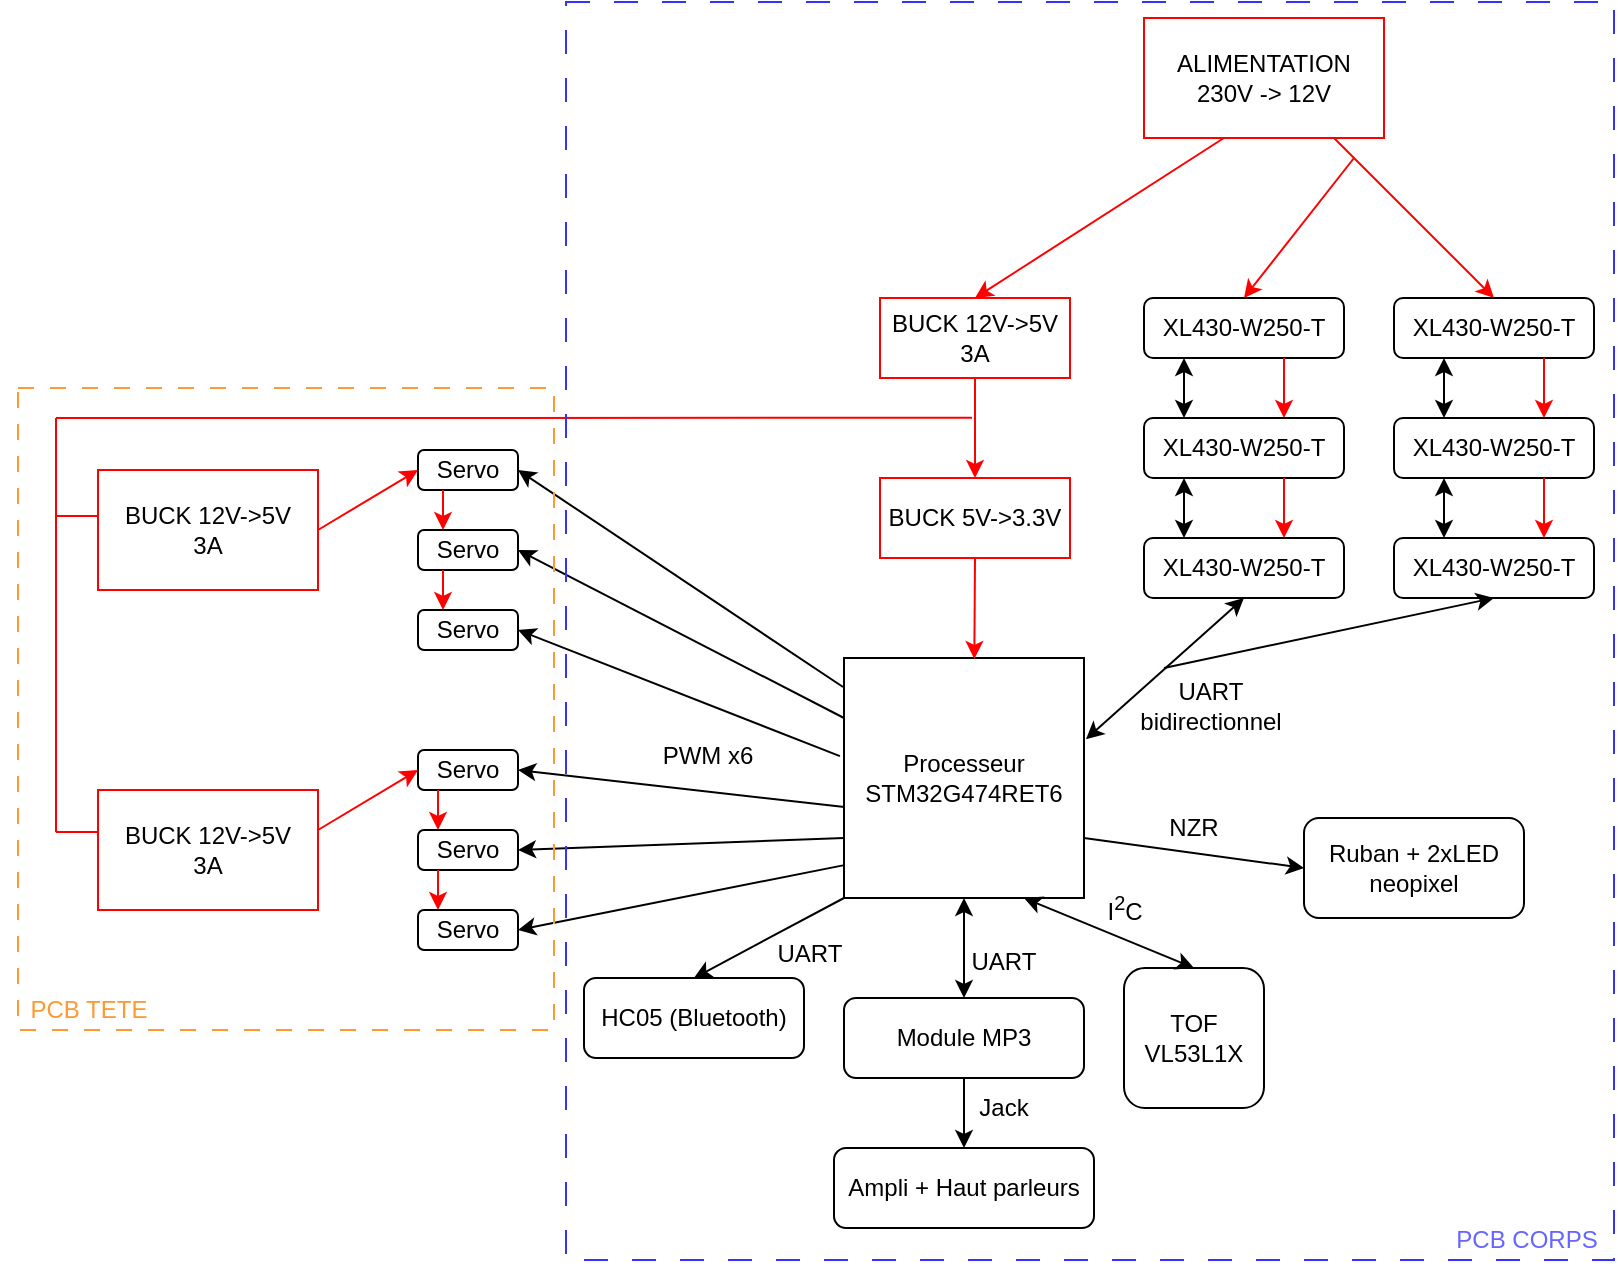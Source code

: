 <mxfile version="24.7.17">
  <diagram name="Page-1" id="Il3hR-bFF0VZGjzeg4-n">
    <mxGraphModel dx="974" dy="654" grid="1" gridSize="1" guides="1" tooltips="1" connect="1" arrows="1" fold="1" page="1" pageScale="1" pageWidth="1100" pageHeight="1700" math="0" shadow="0">
      <root>
        <mxCell id="0" />
        <mxCell id="1" parent="0" />
        <mxCell id="X2XiIL5ZbUA2EVZVHNgU-1" value="&lt;div&gt;ALIMENTATION&lt;/div&gt;&lt;div&gt;230V -&amp;gt; 12V&lt;br&gt;&lt;/div&gt;" style="rounded=0;whiteSpace=wrap;html=1;strokeColor=#FF0000;" vertex="1" parent="1">
          <mxGeometry x="790" y="20" width="120" height="60" as="geometry" />
        </mxCell>
        <mxCell id="X2XiIL5ZbUA2EVZVHNgU-2" value="&lt;div&gt;BUCK 12V-&amp;gt;5V&lt;/div&gt;3A" style="rounded=0;whiteSpace=wrap;html=1;strokeColor=#FF0000;" vertex="1" parent="1">
          <mxGeometry x="658" y="160" width="95" height="40" as="geometry" />
        </mxCell>
        <mxCell id="X2XiIL5ZbUA2EVZVHNgU-3" value="&lt;div&gt;&lt;font color=&quot;#000000&quot;&gt;BUCK 12V-&amp;gt;5V&lt;/font&gt;&lt;/div&gt;&lt;div&gt;&lt;font color=&quot;#000000&quot;&gt;3A&lt;br&gt;&lt;/font&gt;&lt;/div&gt;" style="rounded=0;whiteSpace=wrap;html=1;fontColor=#FF0000;strokeColor=#FF0000;" vertex="1" parent="1">
          <mxGeometry x="267" y="406" width="110" height="60" as="geometry" />
        </mxCell>
        <mxCell id="X2XiIL5ZbUA2EVZVHNgU-4" value="&lt;div&gt;&lt;font color=&quot;#000000&quot;&gt;BUCK 12V-&amp;gt;5V&lt;/font&gt;&lt;/div&gt;&lt;div&gt;&lt;font color=&quot;#000000&quot;&gt;3A&lt;br&gt;&lt;/font&gt;&lt;/div&gt;" style="rounded=0;whiteSpace=wrap;html=1;fontColor=#FF0000;strokeColor=#FF0000;" vertex="1" parent="1">
          <mxGeometry x="267" y="246" width="110" height="60" as="geometry" />
        </mxCell>
        <mxCell id="X2XiIL5ZbUA2EVZVHNgU-5" value="&lt;div&gt;Processeur&lt;/div&gt;&lt;div&gt;STM32G474RET6&lt;br&gt;&lt;/div&gt;" style="whiteSpace=wrap;html=1;aspect=fixed;" vertex="1" parent="1">
          <mxGeometry x="640" y="340" width="120" height="120" as="geometry" />
        </mxCell>
        <mxCell id="X2XiIL5ZbUA2EVZVHNgU-11" value="Servo" style="rounded=1;whiteSpace=wrap;html=1;" vertex="1" parent="1">
          <mxGeometry x="427" y="466" width="50" height="20" as="geometry" />
        </mxCell>
        <mxCell id="X2XiIL5ZbUA2EVZVHNgU-12" value="Servo" style="rounded=1;whiteSpace=wrap;html=1;" vertex="1" parent="1">
          <mxGeometry x="427" y="316" width="50" height="20" as="geometry" />
        </mxCell>
        <mxCell id="X2XiIL5ZbUA2EVZVHNgU-13" value="Servo" style="rounded=1;whiteSpace=wrap;html=1;" vertex="1" parent="1">
          <mxGeometry x="427" y="386" width="50" height="20" as="geometry" />
        </mxCell>
        <mxCell id="X2XiIL5ZbUA2EVZVHNgU-14" value="Servo" style="rounded=1;whiteSpace=wrap;html=1;" vertex="1" parent="1">
          <mxGeometry x="427" y="426" width="50" height="20" as="geometry" />
        </mxCell>
        <mxCell id="X2XiIL5ZbUA2EVZVHNgU-15" value="Servo" style="rounded=1;whiteSpace=wrap;html=1;" vertex="1" parent="1">
          <mxGeometry x="427" y="236" width="50" height="20" as="geometry" />
        </mxCell>
        <mxCell id="X2XiIL5ZbUA2EVZVHNgU-16" value="Servo" style="rounded=1;whiteSpace=wrap;html=1;" vertex="1" parent="1">
          <mxGeometry x="427" y="276" width="50" height="20" as="geometry" />
        </mxCell>
        <mxCell id="X2XiIL5ZbUA2EVZVHNgU-17" value="XL430-W250-T" style="rounded=1;whiteSpace=wrap;html=1;" vertex="1" parent="1">
          <mxGeometry x="915" y="280" width="100" height="30" as="geometry" />
        </mxCell>
        <mxCell id="X2XiIL5ZbUA2EVZVHNgU-25" value="XL430-W250-T" style="rounded=1;whiteSpace=wrap;html=1;" vertex="1" parent="1">
          <mxGeometry x="915" y="220" width="100" height="30" as="geometry" />
        </mxCell>
        <mxCell id="X2XiIL5ZbUA2EVZVHNgU-26" value="XL430-W250-T" style="rounded=1;whiteSpace=wrap;html=1;" vertex="1" parent="1">
          <mxGeometry x="915" y="160" width="100" height="30" as="geometry" />
        </mxCell>
        <mxCell id="X2XiIL5ZbUA2EVZVHNgU-28" value="HC05 (Bluetooth)" style="rounded=1;whiteSpace=wrap;html=1;" vertex="1" parent="1">
          <mxGeometry x="510" y="500" width="110" height="40" as="geometry" />
        </mxCell>
        <mxCell id="X2XiIL5ZbUA2EVZVHNgU-29" value="Ruban + 2xLED neopixel" style="rounded=1;whiteSpace=wrap;html=1;" vertex="1" parent="1">
          <mxGeometry x="870" y="420" width="110" height="50" as="geometry" />
        </mxCell>
        <mxCell id="X2XiIL5ZbUA2EVZVHNgU-30" value="&lt;div&gt;Module MP3&lt;/div&gt;" style="rounded=1;whiteSpace=wrap;html=1;" vertex="1" parent="1">
          <mxGeometry x="640" y="510" width="120" height="40" as="geometry" />
        </mxCell>
        <mxCell id="X2XiIL5ZbUA2EVZVHNgU-31" value="&lt;div&gt;TOF&lt;/div&gt;VL53L1X" style="rounded=1;whiteSpace=wrap;html=1;" vertex="1" parent="1">
          <mxGeometry x="780" y="495" width="70" height="70" as="geometry" />
        </mxCell>
        <mxCell id="X2XiIL5ZbUA2EVZVHNgU-32" value="Ampli + Haut parleurs" style="rounded=1;whiteSpace=wrap;html=1;" vertex="1" parent="1">
          <mxGeometry x="635" y="585" width="130" height="40" as="geometry" />
        </mxCell>
        <mxCell id="X2XiIL5ZbUA2EVZVHNgU-36" value="" style="endArrow=classic;startArrow=classic;html=1;rounded=0;entryX=0.5;entryY=1;entryDx=0;entryDy=0;exitX=0.5;exitY=0;exitDx=0;exitDy=0;" edge="1" parent="1">
          <mxGeometry width="50" height="50" relative="1" as="geometry">
            <mxPoint x="940" y="280.0" as="sourcePoint" />
            <mxPoint x="940" y="250.0" as="targetPoint" />
          </mxGeometry>
        </mxCell>
        <mxCell id="X2XiIL5ZbUA2EVZVHNgU-37" value="" style="endArrow=classic;startArrow=classic;html=1;rounded=0;entryX=0.5;entryY=1;entryDx=0;entryDy=0;exitX=0.5;exitY=0;exitDx=0;exitDy=0;" edge="1" parent="1">
          <mxGeometry width="50" height="50" relative="1" as="geometry">
            <mxPoint x="940" y="220" as="sourcePoint" />
            <mxPoint x="940" y="190" as="targetPoint" />
          </mxGeometry>
        </mxCell>
        <mxCell id="X2XiIL5ZbUA2EVZVHNgU-40" value="XL430-W250-T" style="rounded=1;whiteSpace=wrap;html=1;" vertex="1" parent="1">
          <mxGeometry x="790" y="160" width="100" height="30" as="geometry" />
        </mxCell>
        <mxCell id="X2XiIL5ZbUA2EVZVHNgU-41" value="XL430-W250-T" style="rounded=1;whiteSpace=wrap;html=1;" vertex="1" parent="1">
          <mxGeometry x="790" y="280" width="100" height="30" as="geometry" />
        </mxCell>
        <mxCell id="X2XiIL5ZbUA2EVZVHNgU-42" value="XL430-W250-T" style="rounded=1;whiteSpace=wrap;html=1;" vertex="1" parent="1">
          <mxGeometry x="790" y="220" width="100" height="30" as="geometry" />
        </mxCell>
        <mxCell id="X2XiIL5ZbUA2EVZVHNgU-43" value="" style="endArrow=classic;startArrow=classic;html=1;rounded=0;entryX=0.5;entryY=1;entryDx=0;entryDy=0;exitX=0.5;exitY=0;exitDx=0;exitDy=0;" edge="1" parent="1">
          <mxGeometry width="50" height="50" relative="1" as="geometry">
            <mxPoint x="810.0" y="220" as="sourcePoint" />
            <mxPoint x="810.0" y="190" as="targetPoint" />
          </mxGeometry>
        </mxCell>
        <mxCell id="X2XiIL5ZbUA2EVZVHNgU-44" value="" style="endArrow=classic;startArrow=classic;html=1;rounded=0;entryX=0.5;entryY=1;entryDx=0;entryDy=0;exitX=0.5;exitY=0;exitDx=0;exitDy=0;" edge="1" parent="1">
          <mxGeometry width="50" height="50" relative="1" as="geometry">
            <mxPoint x="810.0" y="280" as="sourcePoint" />
            <mxPoint x="810.0" y="250" as="targetPoint" />
          </mxGeometry>
        </mxCell>
        <mxCell id="X2XiIL5ZbUA2EVZVHNgU-47" value="" style="endArrow=classic;html=1;rounded=0;entryX=0.5;entryY=0;entryDx=0;entryDy=0;strokeColor=#FF0000;" edge="1" parent="1" target="X2XiIL5ZbUA2EVZVHNgU-26">
          <mxGeometry width="50" height="50" relative="1" as="geometry">
            <mxPoint x="885" y="80" as="sourcePoint" />
            <mxPoint x="835" y="240" as="targetPoint" />
          </mxGeometry>
        </mxCell>
        <mxCell id="X2XiIL5ZbUA2EVZVHNgU-48" value="" style="endArrow=classic;html=1;rounded=0;entryX=0.5;entryY=0;entryDx=0;entryDy=0;strokeColor=#FF0000;" edge="1" parent="1" target="X2XiIL5ZbUA2EVZVHNgU-40">
          <mxGeometry width="50" height="50" relative="1" as="geometry">
            <mxPoint x="895" y="90" as="sourcePoint" />
            <mxPoint x="835" y="240" as="targetPoint" />
          </mxGeometry>
        </mxCell>
        <mxCell id="X2XiIL5ZbUA2EVZVHNgU-51" value="&lt;div&gt;BUCK 5V-&amp;gt;3.3V&lt;br&gt;&lt;/div&gt;&lt;font color=&quot;#ff0000&quot;&gt;&lt;/font&gt;" style="rounded=0;whiteSpace=wrap;html=1;strokeColor=#FF0000;" vertex="1" parent="1">
          <mxGeometry x="658" y="250" width="95" height="40" as="geometry" />
        </mxCell>
        <mxCell id="X2XiIL5ZbUA2EVZVHNgU-52" value="" style="endArrow=classic;html=1;rounded=0;entryX=0.5;entryY=0;entryDx=0;entryDy=0;exitX=0.333;exitY=1;exitDx=0;exitDy=0;exitPerimeter=0;strokeColor=#FF0000;" edge="1" parent="1" source="X2XiIL5ZbUA2EVZVHNgU-1" target="X2XiIL5ZbUA2EVZVHNgU-2">
          <mxGeometry width="50" height="50" relative="1" as="geometry">
            <mxPoint x="600" y="330" as="sourcePoint" />
            <mxPoint x="650" y="280" as="targetPoint" />
          </mxGeometry>
        </mxCell>
        <mxCell id="X2XiIL5ZbUA2EVZVHNgU-54" value="" style="endArrow=classic;html=1;rounded=0;strokeColor=#FF0000;exitX=0.5;exitY=1;exitDx=0;exitDy=0;entryX=0.543;entryY=0.004;entryDx=0;entryDy=0;entryPerimeter=0;" edge="1" parent="1" source="X2XiIL5ZbUA2EVZVHNgU-51" target="X2XiIL5ZbUA2EVZVHNgU-5">
          <mxGeometry width="50" height="50" relative="1" as="geometry">
            <mxPoint x="730" y="310" as="sourcePoint" />
            <mxPoint x="700" y="330" as="targetPoint" />
          </mxGeometry>
        </mxCell>
        <mxCell id="X2XiIL5ZbUA2EVZVHNgU-55" value="" style="endArrow=classic;html=1;rounded=0;entryX=0.5;entryY=0;entryDx=0;entryDy=0;strokeColor=#FF0000;exitX=0.5;exitY=1;exitDx=0;exitDy=0;" edge="1" parent="1" source="X2XiIL5ZbUA2EVZVHNgU-2" target="X2XiIL5ZbUA2EVZVHNgU-51">
          <mxGeometry width="50" height="50" relative="1" as="geometry">
            <mxPoint x="706" y="200" as="sourcePoint" />
            <mxPoint x="704" y="255" as="targetPoint" />
            <Array as="points" />
          </mxGeometry>
        </mxCell>
        <mxCell id="X2XiIL5ZbUA2EVZVHNgU-56" value="" style="endArrow=classic;html=1;rounded=0;entryX=0.75;entryY=0;entryDx=0;entryDy=0;strokeColor=#FF0000;exitX=0.75;exitY=1;exitDx=0;exitDy=0;" edge="1" parent="1">
          <mxGeometry width="50" height="50" relative="1" as="geometry">
            <mxPoint x="860" y="190" as="sourcePoint" />
            <mxPoint x="860" y="220.0" as="targetPoint" />
            <Array as="points" />
          </mxGeometry>
        </mxCell>
        <mxCell id="X2XiIL5ZbUA2EVZVHNgU-57" value="" style="endArrow=classic;html=1;rounded=0;entryX=0.75;entryY=0;entryDx=0;entryDy=0;strokeColor=#FF0000;exitX=0.75;exitY=1;exitDx=0;exitDy=0;" edge="1" parent="1">
          <mxGeometry width="50" height="50" relative="1" as="geometry">
            <mxPoint x="860" y="250" as="sourcePoint" />
            <mxPoint x="860" y="280" as="targetPoint" />
            <Array as="points" />
          </mxGeometry>
        </mxCell>
        <mxCell id="X2XiIL5ZbUA2EVZVHNgU-58" value="" style="endArrow=classic;html=1;rounded=0;entryX=0.75;entryY=0;entryDx=0;entryDy=0;strokeColor=#FF0000;exitX=0.75;exitY=1;exitDx=0;exitDy=0;" edge="1" parent="1">
          <mxGeometry width="50" height="50" relative="1" as="geometry">
            <mxPoint x="990" y="190" as="sourcePoint" />
            <mxPoint x="990" y="220.0" as="targetPoint" />
            <Array as="points" />
          </mxGeometry>
        </mxCell>
        <mxCell id="X2XiIL5ZbUA2EVZVHNgU-59" value="" style="endArrow=classic;html=1;rounded=0;entryX=0.75;entryY=0;entryDx=0;entryDy=0;strokeColor=#FF0000;exitX=0.75;exitY=1;exitDx=0;exitDy=0;" edge="1" parent="1">
          <mxGeometry width="50" height="50" relative="1" as="geometry">
            <mxPoint x="990" y="250" as="sourcePoint" />
            <mxPoint x="990" y="280.0" as="targetPoint" />
            <Array as="points" />
          </mxGeometry>
        </mxCell>
        <mxCell id="X2XiIL5ZbUA2EVZVHNgU-60" value="" style="endArrow=classic;startArrow=classic;html=1;rounded=0;entryX=0.5;entryY=1;entryDx=0;entryDy=0;exitX=1.008;exitY=0.339;exitDx=0;exitDy=0;exitPerimeter=0;" edge="1" parent="1" source="X2XiIL5ZbUA2EVZVHNgU-5" target="X2XiIL5ZbUA2EVZVHNgU-41">
          <mxGeometry width="50" height="50" relative="1" as="geometry">
            <mxPoint x="760" y="391" as="sourcePoint" />
            <mxPoint x="650" y="340" as="targetPoint" />
          </mxGeometry>
        </mxCell>
        <mxCell id="X2XiIL5ZbUA2EVZVHNgU-61" value="" style="endArrow=classic;html=1;rounded=0;entryX=0.5;entryY=1;entryDx=0;entryDy=0;jumpSize=6;" edge="1" parent="1" target="X2XiIL5ZbUA2EVZVHNgU-17">
          <mxGeometry width="50" height="50" relative="1" as="geometry">
            <mxPoint x="800" y="345" as="sourcePoint" />
            <mxPoint x="650" y="340" as="targetPoint" />
          </mxGeometry>
        </mxCell>
        <mxCell id="X2XiIL5ZbUA2EVZVHNgU-63" value="&lt;div&gt;UART&lt;/div&gt;&lt;div&gt;bidirectionnel&lt;br&gt;&lt;/div&gt;" style="text;html=1;align=center;verticalAlign=middle;resizable=0;points=[];autosize=1;strokeColor=none;fillColor=none;" vertex="1" parent="1">
          <mxGeometry x="778" y="344" width="90" height="40" as="geometry" />
        </mxCell>
        <mxCell id="X2XiIL5ZbUA2EVZVHNgU-64" value="" style="endArrow=classic;startArrow=classic;html=1;rounded=0;entryX=0.75;entryY=1;entryDx=0;entryDy=0;exitX=0.5;exitY=0;exitDx=0;exitDy=0;" edge="1" parent="1" source="X2XiIL5ZbUA2EVZVHNgU-31" target="X2XiIL5ZbUA2EVZVHNgU-5">
          <mxGeometry width="50" height="50" relative="1" as="geometry">
            <mxPoint x="550" y="470" as="sourcePoint" />
            <mxPoint x="600" y="420" as="targetPoint" />
          </mxGeometry>
        </mxCell>
        <mxCell id="X2XiIL5ZbUA2EVZVHNgU-65" value="I&lt;sup&gt;2&lt;/sup&gt;C" style="text;html=1;align=center;verticalAlign=middle;resizable=0;points=[];autosize=1;strokeColor=none;fillColor=none;" vertex="1" parent="1">
          <mxGeometry x="760" y="450" width="40" height="30" as="geometry" />
        </mxCell>
        <mxCell id="X2XiIL5ZbUA2EVZVHNgU-66" value="" style="endArrow=classic;startArrow=classic;html=1;rounded=0;exitX=0.5;exitY=0;exitDx=0;exitDy=0;entryX=0.5;entryY=1;entryDx=0;entryDy=0;" edge="1" parent="1" source="X2XiIL5ZbUA2EVZVHNgU-30" target="X2XiIL5ZbUA2EVZVHNgU-5">
          <mxGeometry width="50" height="50" relative="1" as="geometry">
            <mxPoint x="680" y="505" as="sourcePoint" />
            <mxPoint x="680" y="460" as="targetPoint" />
          </mxGeometry>
        </mxCell>
        <mxCell id="X2XiIL5ZbUA2EVZVHNgU-70" value="UART" style="text;html=1;align=center;verticalAlign=middle;whiteSpace=wrap;rounded=0;" vertex="1" parent="1">
          <mxGeometry x="690" y="477" width="60" height="30" as="geometry" />
        </mxCell>
        <mxCell id="X2XiIL5ZbUA2EVZVHNgU-72" value="" style="endArrow=classic;html=1;rounded=0;entryX=0.5;entryY=0;entryDx=0;entryDy=0;exitX=0.5;exitY=1;exitDx=0;exitDy=0;" edge="1" parent="1" source="X2XiIL5ZbUA2EVZVHNgU-30" target="X2XiIL5ZbUA2EVZVHNgU-32">
          <mxGeometry width="50" height="50" relative="1" as="geometry">
            <mxPoint x="710" y="530" as="sourcePoint" />
            <mxPoint x="760" y="480" as="targetPoint" />
          </mxGeometry>
        </mxCell>
        <mxCell id="X2XiIL5ZbUA2EVZVHNgU-73" value="&lt;div&gt;Jack&lt;/div&gt;" style="text;html=1;align=center;verticalAlign=middle;whiteSpace=wrap;rounded=0;" vertex="1" parent="1">
          <mxGeometry x="690" y="550" width="60" height="30" as="geometry" />
        </mxCell>
        <mxCell id="X2XiIL5ZbUA2EVZVHNgU-75" value="" style="endArrow=classic;html=1;rounded=0;entryX=0.5;entryY=0;entryDx=0;entryDy=0;exitX=0;exitY=1;exitDx=0;exitDy=0;" edge="1" parent="1" source="X2XiIL5ZbUA2EVZVHNgU-5" target="X2XiIL5ZbUA2EVZVHNgU-28">
          <mxGeometry width="50" height="50" relative="1" as="geometry">
            <mxPoint x="750" y="480" as="sourcePoint" />
            <mxPoint x="800" y="430" as="targetPoint" />
          </mxGeometry>
        </mxCell>
        <mxCell id="X2XiIL5ZbUA2EVZVHNgU-76" value="UART" style="text;html=1;align=center;verticalAlign=middle;whiteSpace=wrap;rounded=0;" vertex="1" parent="1">
          <mxGeometry x="593" y="473" width="60" height="30" as="geometry" />
        </mxCell>
        <mxCell id="X2XiIL5ZbUA2EVZVHNgU-81" value="" style="endArrow=none;html=1;rounded=0;strokeColor=#FF0000;" edge="1" parent="1">
          <mxGeometry width="50" height="50" relative="1" as="geometry">
            <mxPoint x="246" y="220" as="sourcePoint" />
            <mxPoint x="704" y="219.88" as="targetPoint" />
          </mxGeometry>
        </mxCell>
        <mxCell id="X2XiIL5ZbUA2EVZVHNgU-86" value="" style="endArrow=classic;html=1;rounded=0;entryX=0;entryY=0.5;entryDx=0;entryDy=0;exitX=1;exitY=0.5;exitDx=0;exitDy=0;strokeColor=#FF0000;" edge="1" parent="1" source="X2XiIL5ZbUA2EVZVHNgU-4" target="X2XiIL5ZbUA2EVZVHNgU-15">
          <mxGeometry width="50" height="50" relative="1" as="geometry">
            <mxPoint x="527" y="376" as="sourcePoint" />
            <mxPoint x="577" y="326" as="targetPoint" />
          </mxGeometry>
        </mxCell>
        <mxCell id="X2XiIL5ZbUA2EVZVHNgU-87" value="" style="endArrow=classic;html=1;rounded=0;entryX=0.25;entryY=0;entryDx=0;entryDy=0;exitX=0.25;exitY=1;exitDx=0;exitDy=0;strokeColor=#FF0000;" edge="1" parent="1" source="X2XiIL5ZbUA2EVZVHNgU-15" target="X2XiIL5ZbUA2EVZVHNgU-16">
          <mxGeometry width="50" height="50" relative="1" as="geometry">
            <mxPoint x="527" y="376" as="sourcePoint" />
            <mxPoint x="577" y="326" as="targetPoint" />
          </mxGeometry>
        </mxCell>
        <mxCell id="X2XiIL5ZbUA2EVZVHNgU-88" value="" style="endArrow=classic;html=1;rounded=0;entryX=0.25;entryY=0;entryDx=0;entryDy=0;exitX=0.25;exitY=1;exitDx=0;exitDy=0;strokeColor=#FF0000;" edge="1" parent="1" source="X2XiIL5ZbUA2EVZVHNgU-16" target="X2XiIL5ZbUA2EVZVHNgU-12">
          <mxGeometry width="50" height="50" relative="1" as="geometry">
            <mxPoint x="527" y="376" as="sourcePoint" />
            <mxPoint x="577" y="326" as="targetPoint" />
          </mxGeometry>
        </mxCell>
        <mxCell id="X2XiIL5ZbUA2EVZVHNgU-89" value="" style="endArrow=classic;html=1;rounded=0;entryX=0;entryY=0.5;entryDx=0;entryDy=0;exitX=1;exitY=0.5;exitDx=0;exitDy=0;strokeColor=#FF0000;" edge="1" parent="1">
          <mxGeometry width="50" height="50" relative="1" as="geometry">
            <mxPoint x="377" y="426" as="sourcePoint" />
            <mxPoint x="427" y="396" as="targetPoint" />
          </mxGeometry>
        </mxCell>
        <mxCell id="X2XiIL5ZbUA2EVZVHNgU-90" value="" style="endArrow=classic;html=1;rounded=0;entryX=0.25;entryY=0;entryDx=0;entryDy=0;exitX=0.25;exitY=1;exitDx=0;exitDy=0;strokeColor=#FF0000;" edge="1" parent="1">
          <mxGeometry width="50" height="50" relative="1" as="geometry">
            <mxPoint x="437" y="406" as="sourcePoint" />
            <mxPoint x="437" y="426" as="targetPoint" />
          </mxGeometry>
        </mxCell>
        <mxCell id="X2XiIL5ZbUA2EVZVHNgU-91" value="" style="endArrow=classic;html=1;rounded=0;entryX=0.25;entryY=0;entryDx=0;entryDy=0;exitX=0.25;exitY=1;exitDx=0;exitDy=0;strokeColor=#FF0000;" edge="1" parent="1">
          <mxGeometry width="50" height="50" relative="1" as="geometry">
            <mxPoint x="437" y="446" as="sourcePoint" />
            <mxPoint x="437" y="466" as="targetPoint" />
          </mxGeometry>
        </mxCell>
        <mxCell id="X2XiIL5ZbUA2EVZVHNgU-92" value="" style="endArrow=classic;html=1;rounded=0;entryX=1;entryY=0.5;entryDx=0;entryDy=0;exitX=-0.004;exitY=0.864;exitDx=0;exitDy=0;exitPerimeter=0;" edge="1" parent="1" source="X2XiIL5ZbUA2EVZVHNgU-5" target="X2XiIL5ZbUA2EVZVHNgU-11">
          <mxGeometry width="50" height="50" relative="1" as="geometry">
            <mxPoint x="490" y="360" as="sourcePoint" />
            <mxPoint x="540" y="310" as="targetPoint" />
          </mxGeometry>
        </mxCell>
        <mxCell id="X2XiIL5ZbUA2EVZVHNgU-93" value="" style="endArrow=classic;html=1;rounded=0;entryX=1;entryY=0.5;entryDx=0;entryDy=0;exitX=0;exitY=0.75;exitDx=0;exitDy=0;" edge="1" parent="1" source="X2XiIL5ZbUA2EVZVHNgU-5" target="X2XiIL5ZbUA2EVZVHNgU-14">
          <mxGeometry width="50" height="50" relative="1" as="geometry">
            <mxPoint x="490" y="360" as="sourcePoint" />
            <mxPoint x="540" y="310" as="targetPoint" />
          </mxGeometry>
        </mxCell>
        <mxCell id="X2XiIL5ZbUA2EVZVHNgU-94" value="" style="endArrow=classic;html=1;rounded=0;entryX=1;entryY=0.5;entryDx=0;entryDy=0;exitX=0.002;exitY=0.621;exitDx=0;exitDy=0;exitPerimeter=0;" edge="1" parent="1" source="X2XiIL5ZbUA2EVZVHNgU-5" target="X2XiIL5ZbUA2EVZVHNgU-13">
          <mxGeometry width="50" height="50" relative="1" as="geometry">
            <mxPoint x="490" y="360" as="sourcePoint" />
            <mxPoint x="540" y="310" as="targetPoint" />
          </mxGeometry>
        </mxCell>
        <mxCell id="X2XiIL5ZbUA2EVZVHNgU-96" value="" style="endArrow=classic;html=1;rounded=0;entryX=1;entryY=0.5;entryDx=0;entryDy=0;exitX=-0.017;exitY=0.409;exitDx=0;exitDy=0;exitPerimeter=0;" edge="1" parent="1" source="X2XiIL5ZbUA2EVZVHNgU-5" target="X2XiIL5ZbUA2EVZVHNgU-12">
          <mxGeometry width="50" height="50" relative="1" as="geometry">
            <mxPoint x="490" y="400" as="sourcePoint" />
            <mxPoint x="540" y="350" as="targetPoint" />
          </mxGeometry>
        </mxCell>
        <mxCell id="X2XiIL5ZbUA2EVZVHNgU-97" value="" style="endArrow=classic;html=1;rounded=0;entryX=1;entryY=0.5;entryDx=0;entryDy=0;exitX=0;exitY=0.25;exitDx=0;exitDy=0;" edge="1" parent="1" source="X2XiIL5ZbUA2EVZVHNgU-5" target="X2XiIL5ZbUA2EVZVHNgU-16">
          <mxGeometry width="50" height="50" relative="1" as="geometry">
            <mxPoint x="490" y="400" as="sourcePoint" />
            <mxPoint x="540" y="350" as="targetPoint" />
          </mxGeometry>
        </mxCell>
        <mxCell id="X2XiIL5ZbUA2EVZVHNgU-98" value="" style="endArrow=classic;html=1;rounded=0;entryX=1;entryY=0.5;entryDx=0;entryDy=0;exitX=-0.004;exitY=0.121;exitDx=0;exitDy=0;exitPerimeter=0;" edge="1" parent="1" source="X2XiIL5ZbUA2EVZVHNgU-5" target="X2XiIL5ZbUA2EVZVHNgU-15">
          <mxGeometry width="50" height="50" relative="1" as="geometry">
            <mxPoint x="490" y="400" as="sourcePoint" />
            <mxPoint x="540" y="350" as="targetPoint" />
          </mxGeometry>
        </mxCell>
        <mxCell id="X2XiIL5ZbUA2EVZVHNgU-99" value="" style="endArrow=classic;html=1;rounded=0;entryX=0;entryY=0.5;entryDx=0;entryDy=0;exitX=1;exitY=0.75;exitDx=0;exitDy=0;" edge="1" parent="1" source="X2XiIL5ZbUA2EVZVHNgU-5" target="X2XiIL5ZbUA2EVZVHNgU-29">
          <mxGeometry width="50" height="50" relative="1" as="geometry">
            <mxPoint x="561" y="479" as="sourcePoint" />
            <mxPoint x="611" y="429" as="targetPoint" />
          </mxGeometry>
        </mxCell>
        <mxCell id="X2XiIL5ZbUA2EVZVHNgU-100" value="NZR " style="text;html=1;align=center;verticalAlign=middle;whiteSpace=wrap;rounded=0;" vertex="1" parent="1">
          <mxGeometry x="785" y="410" width="60" height="30" as="geometry" />
        </mxCell>
        <mxCell id="X2XiIL5ZbUA2EVZVHNgU-101" value="PWM x6" style="text;html=1;align=center;verticalAlign=middle;whiteSpace=wrap;rounded=0;" vertex="1" parent="1">
          <mxGeometry x="542" y="374" width="60" height="30" as="geometry" />
        </mxCell>
        <mxCell id="X2XiIL5ZbUA2EVZVHNgU-102" value="" style="endArrow=none;html=1;rounded=0;strokeColor=#FF0000;" edge="1" parent="1">
          <mxGeometry width="50" height="50" relative="1" as="geometry">
            <mxPoint x="246" y="427.057" as="sourcePoint" />
            <mxPoint x="246" y="220" as="targetPoint" />
          </mxGeometry>
        </mxCell>
        <mxCell id="X2XiIL5ZbUA2EVZVHNgU-103" value="" style="endArrow=none;html=1;rounded=0;entryX=-0.003;entryY=0.35;entryDx=0;entryDy=0;entryPerimeter=0;strokeColor=#FF0000;" edge="1" parent="1" target="X2XiIL5ZbUA2EVZVHNgU-3">
          <mxGeometry width="50" height="50" relative="1" as="geometry">
            <mxPoint x="246" y="427" as="sourcePoint" />
            <mxPoint x="261" y="431" as="targetPoint" />
          </mxGeometry>
        </mxCell>
        <mxCell id="X2XiIL5ZbUA2EVZVHNgU-104" value="" style="endArrow=none;html=1;rounded=0;entryX=-0.003;entryY=0.35;entryDx=0;entryDy=0;entryPerimeter=0;strokeColor=#FF0000;" edge="1" parent="1">
          <mxGeometry width="50" height="50" relative="1" as="geometry">
            <mxPoint x="246" y="269" as="sourcePoint" />
            <mxPoint x="267" y="269" as="targetPoint" />
          </mxGeometry>
        </mxCell>
        <mxCell id="X2XiIL5ZbUA2EVZVHNgU-105" value="" style="rounded=0;whiteSpace=wrap;html=1;dashed=1;dashPattern=12 12;fillColor=none;strokeColor=#3333FF;" vertex="1" parent="1">
          <mxGeometry x="501" y="12" width="524" height="629" as="geometry" />
        </mxCell>
        <mxCell id="X2XiIL5ZbUA2EVZVHNgU-106" value="PCB CORPS" style="text;html=1;align=center;verticalAlign=middle;whiteSpace=wrap;rounded=0;fontColor=#6666FF;" vertex="1" parent="1">
          <mxGeometry x="937" y="616" width="89" height="30" as="geometry" />
        </mxCell>
        <mxCell id="X2XiIL5ZbUA2EVZVHNgU-107" value="" style="rounded=0;whiteSpace=wrap;html=1;fillColor=none;dashed=1;dashPattern=8 8;strokeColor=#FF9933;" vertex="1" parent="1">
          <mxGeometry x="227" y="205" width="268" height="321" as="geometry" />
        </mxCell>
        <mxCell id="X2XiIL5ZbUA2EVZVHNgU-108" value="&lt;font color=&quot;#ff9933&quot;&gt;PCB TETE&lt;/font&gt;" style="text;html=1;align=center;verticalAlign=middle;whiteSpace=wrap;rounded=0;fontColor=#6666FF;" vertex="1" parent="1">
          <mxGeometry x="218" y="501" width="89" height="30" as="geometry" />
        </mxCell>
      </root>
    </mxGraphModel>
  </diagram>
</mxfile>
